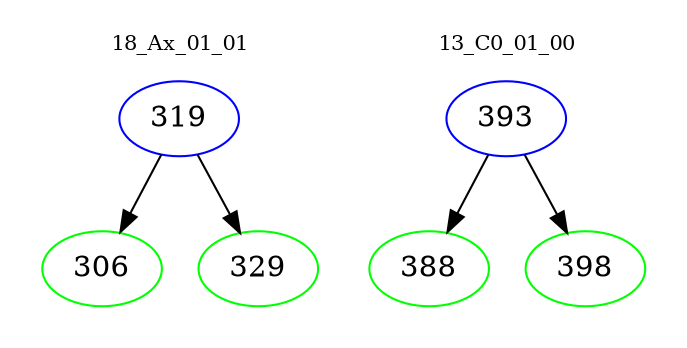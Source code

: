 digraph{
subgraph cluster_0 {
color = white
label = "18_Ax_01_01";
fontsize=10;
T0_319 [label="319", color="blue"]
T0_319 -> T0_306 [color="black"]
T0_306 [label="306", color="green"]
T0_319 -> T0_329 [color="black"]
T0_329 [label="329", color="green"]
}
subgraph cluster_1 {
color = white
label = "13_C0_01_00";
fontsize=10;
T1_393 [label="393", color="blue"]
T1_393 -> T1_388 [color="black"]
T1_388 [label="388", color="green"]
T1_393 -> T1_398 [color="black"]
T1_398 [label="398", color="green"]
}
}
